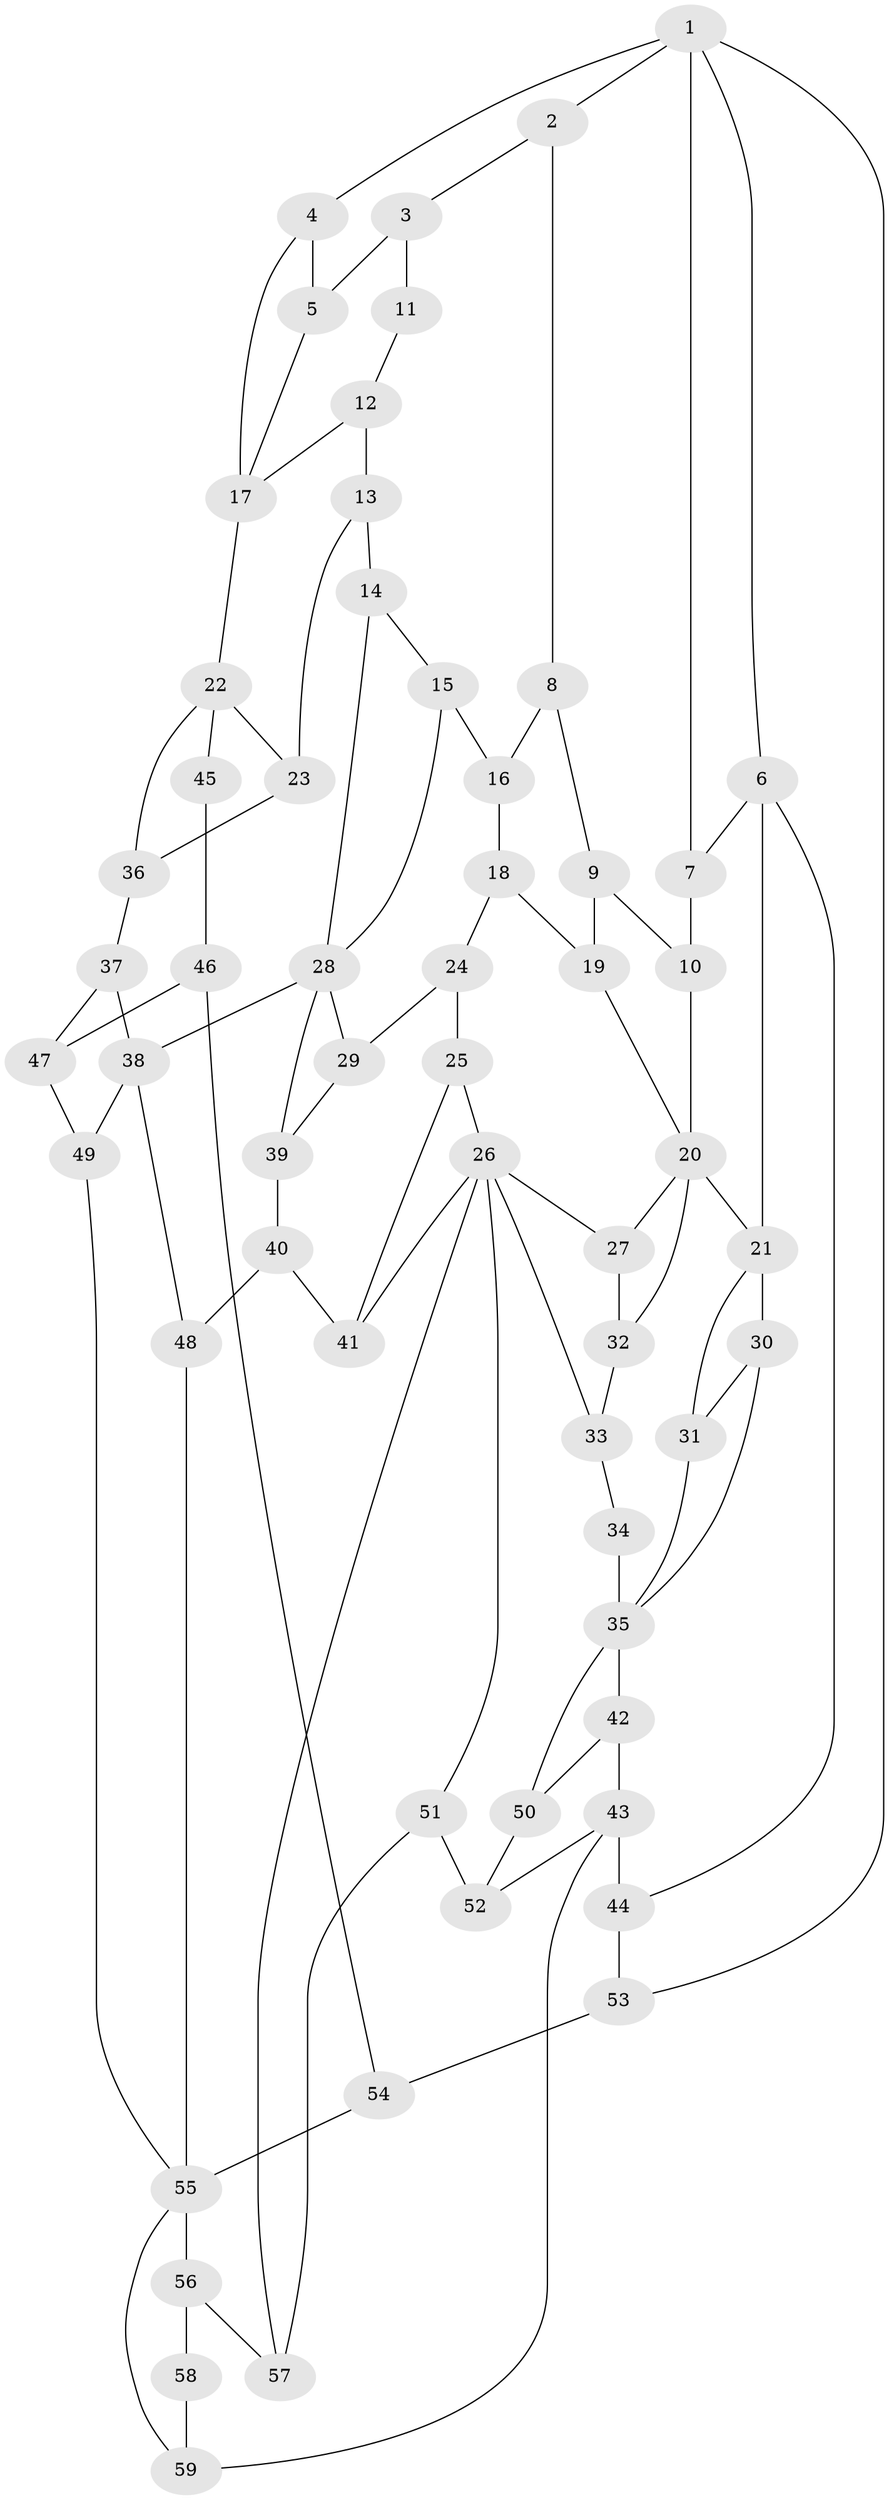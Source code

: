 // original degree distribution, {3: 0.02040816326530612, 4: 0.22448979591836735, 5: 0.5510204081632653, 6: 0.20408163265306123}
// Generated by graph-tools (version 1.1) at 2025/54/03/04/25 22:54:48]
// undirected, 59 vertices, 96 edges
graph export_dot {
  node [color=gray90,style=filled];
  1;
  2;
  3;
  4;
  5;
  6;
  7;
  8;
  9;
  10;
  11;
  12;
  13;
  14;
  15;
  16;
  17;
  18;
  19;
  20;
  21;
  22;
  23;
  24;
  25;
  26;
  27;
  28;
  29;
  30;
  31;
  32;
  33;
  34;
  35;
  36;
  37;
  38;
  39;
  40;
  41;
  42;
  43;
  44;
  45;
  46;
  47;
  48;
  49;
  50;
  51;
  52;
  53;
  54;
  55;
  56;
  57;
  58;
  59;
  1 -- 2 [weight=1.0];
  1 -- 4 [weight=1.0];
  1 -- 6 [weight=1.0];
  1 -- 7 [weight=1.0];
  1 -- 53 [weight=1.0];
  2 -- 3 [weight=1.0];
  2 -- 8 [weight=1.0];
  3 -- 5 [weight=1.0];
  3 -- 11 [weight=2.0];
  4 -- 5 [weight=1.0];
  4 -- 17 [weight=1.0];
  5 -- 17 [weight=1.0];
  6 -- 7 [weight=1.0];
  6 -- 21 [weight=1.0];
  6 -- 44 [weight=1.0];
  7 -- 10 [weight=1.0];
  8 -- 9 [weight=1.0];
  8 -- 16 [weight=1.0];
  9 -- 10 [weight=1.0];
  9 -- 19 [weight=1.0];
  10 -- 20 [weight=1.0];
  11 -- 12 [weight=1.0];
  12 -- 13 [weight=1.0];
  12 -- 17 [weight=1.0];
  13 -- 14 [weight=1.0];
  13 -- 23 [weight=1.0];
  14 -- 15 [weight=1.0];
  14 -- 28 [weight=1.0];
  15 -- 16 [weight=1.0];
  15 -- 28 [weight=1.0];
  16 -- 18 [weight=1.0];
  17 -- 22 [weight=2.0];
  18 -- 19 [weight=1.0];
  18 -- 24 [weight=1.0];
  19 -- 20 [weight=1.0];
  20 -- 21 [weight=2.0];
  20 -- 27 [weight=1.0];
  20 -- 32 [weight=1.0];
  21 -- 30 [weight=1.0];
  21 -- 31 [weight=1.0];
  22 -- 23 [weight=1.0];
  22 -- 36 [weight=1.0];
  22 -- 45 [weight=2.0];
  23 -- 36 [weight=1.0];
  24 -- 25 [weight=1.0];
  24 -- 29 [weight=1.0];
  25 -- 26 [weight=1.0];
  25 -- 41 [weight=1.0];
  26 -- 27 [weight=1.0];
  26 -- 33 [weight=1.0];
  26 -- 41 [weight=1.0];
  26 -- 51 [weight=1.0];
  26 -- 57 [weight=1.0];
  27 -- 32 [weight=1.0];
  28 -- 29 [weight=1.0];
  28 -- 38 [weight=2.0];
  28 -- 39 [weight=1.0];
  29 -- 39 [weight=1.0];
  30 -- 31 [weight=1.0];
  30 -- 35 [weight=1.0];
  31 -- 35 [weight=1.0];
  32 -- 33 [weight=1.0];
  33 -- 34 [weight=1.0];
  34 -- 35 [weight=2.0];
  35 -- 42 [weight=1.0];
  35 -- 50 [weight=1.0];
  36 -- 37 [weight=1.0];
  37 -- 38 [weight=1.0];
  37 -- 47 [weight=1.0];
  38 -- 48 [weight=1.0];
  38 -- 49 [weight=1.0];
  39 -- 40 [weight=1.0];
  40 -- 41 [weight=1.0];
  40 -- 48 [weight=1.0];
  42 -- 43 [weight=1.0];
  42 -- 50 [weight=1.0];
  43 -- 44 [weight=2.0];
  43 -- 52 [weight=1.0];
  43 -- 59 [weight=2.0];
  44 -- 53 [weight=1.0];
  45 -- 46 [weight=2.0];
  46 -- 47 [weight=1.0];
  46 -- 54 [weight=2.0];
  47 -- 49 [weight=1.0];
  48 -- 55 [weight=1.0];
  49 -- 55 [weight=1.0];
  50 -- 52 [weight=1.0];
  51 -- 52 [weight=1.0];
  51 -- 57 [weight=1.0];
  53 -- 54 [weight=2.0];
  54 -- 55 [weight=2.0];
  55 -- 56 [weight=1.0];
  55 -- 59 [weight=1.0];
  56 -- 57 [weight=1.0];
  56 -- 58 [weight=1.0];
  58 -- 59 [weight=2.0];
}
